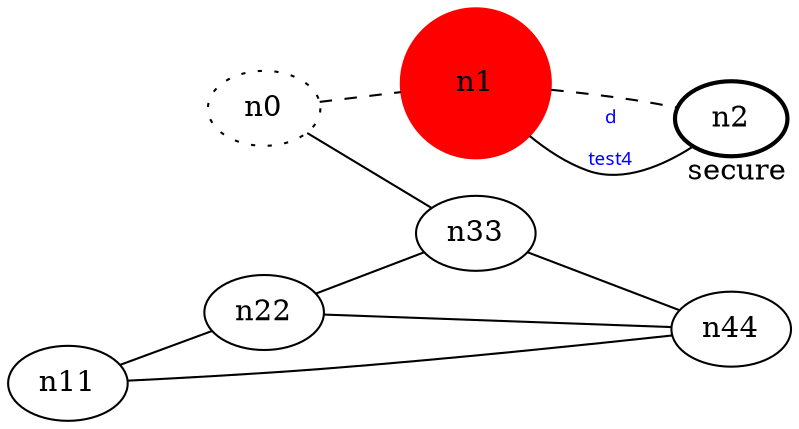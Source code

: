 graph test4 {
	rankdir=LR;
	fontcolor=blue; /* c0; c1; c0 -- c1 * c0; c1; c0 -- c1 */
	n0 [style=dotted, fillcolor="#123456"]; // c2; c3; c2 -- c3
	n1 [height=1, width=1, color=red, style=filled];
	n2 [style=bold, xlabel="secure"];
	n0 -- n1 -- n2[style=dashed];
	n1 -- n2 [fontname="comic sans", label="d\n\l\G", fontcolor=blue, fontsize=9];
	n11 -- n22;
	n0 -- n33;
	n11 -- n44;
	n22 -- n33;
	n22 -- n44;
	n33 -- n44;
}
